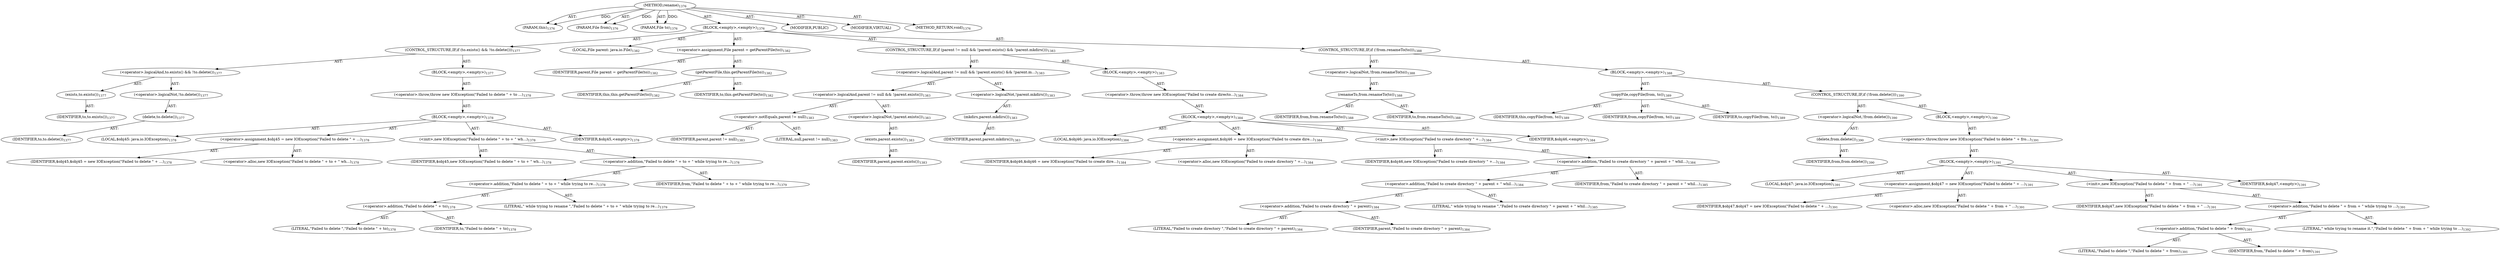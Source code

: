 digraph "rename" {  
"111669149729" [label = <(METHOD,rename)<SUB>1376</SUB>> ]
"115964117015" [label = <(PARAM,this)<SUB>1376</SUB>> ]
"115964117122" [label = <(PARAM,File from)<SUB>1376</SUB>> ]
"115964117123" [label = <(PARAM,File to)<SUB>1376</SUB>> ]
"25769803992" [label = <(BLOCK,&lt;empty&gt;,&lt;empty&gt;)<SUB>1376</SUB>> ]
"47244640392" [label = <(CONTROL_STRUCTURE,IF,if (to.exists() &amp;&amp; !to.delete()))<SUB>1377</SUB>> ]
"30064771862" [label = <(&lt;operator&gt;.logicalAnd,to.exists() &amp;&amp; !to.delete())<SUB>1377</SUB>> ]
"30064771863" [label = <(exists,to.exists())<SUB>1377</SUB>> ]
"68719477528" [label = <(IDENTIFIER,to,to.exists())<SUB>1377</SUB>> ]
"30064771864" [label = <(&lt;operator&gt;.logicalNot,!to.delete())<SUB>1377</SUB>> ]
"30064771865" [label = <(delete,to.delete())<SUB>1377</SUB>> ]
"68719477529" [label = <(IDENTIFIER,to,to.delete())<SUB>1377</SUB>> ]
"25769803993" [label = <(BLOCK,&lt;empty&gt;,&lt;empty&gt;)<SUB>1377</SUB>> ]
"30064771866" [label = <(&lt;operator&gt;.throw,throw new IOException(&quot;Failed to delete &quot; + to ...)<SUB>1378</SUB>> ]
"25769803994" [label = <(BLOCK,&lt;empty&gt;,&lt;empty&gt;)<SUB>1378</SUB>> ]
"94489280633" [label = <(LOCAL,$obj45: java.io.IOException)<SUB>1378</SUB>> ]
"30064771867" [label = <(&lt;operator&gt;.assignment,$obj45 = new IOException(&quot;Failed to delete &quot; + ...)<SUB>1378</SUB>> ]
"68719477530" [label = <(IDENTIFIER,$obj45,$obj45 = new IOException(&quot;Failed to delete &quot; + ...)<SUB>1378</SUB>> ]
"30064771868" [label = <(&lt;operator&gt;.alloc,new IOException(&quot;Failed to delete &quot; + to + &quot; wh...)<SUB>1378</SUB>> ]
"30064771869" [label = <(&lt;init&gt;,new IOException(&quot;Failed to delete &quot; + to + &quot; wh...)<SUB>1378</SUB>> ]
"68719477531" [label = <(IDENTIFIER,$obj45,new IOException(&quot;Failed to delete &quot; + to + &quot; wh...)<SUB>1378</SUB>> ]
"30064771870" [label = <(&lt;operator&gt;.addition,&quot;Failed to delete &quot; + to + &quot; while trying to re...)<SUB>1378</SUB>> ]
"30064771871" [label = <(&lt;operator&gt;.addition,&quot;Failed to delete &quot; + to + &quot; while trying to re...)<SUB>1378</SUB>> ]
"30064771872" [label = <(&lt;operator&gt;.addition,&quot;Failed to delete &quot; + to)<SUB>1378</SUB>> ]
"90194313421" [label = <(LITERAL,&quot;Failed to delete &quot;,&quot;Failed to delete &quot; + to)<SUB>1378</SUB>> ]
"68719477532" [label = <(IDENTIFIER,to,&quot;Failed to delete &quot; + to)<SUB>1378</SUB>> ]
"90194313422" [label = <(LITERAL,&quot; while trying to rename &quot;,&quot;Failed to delete &quot; + to + &quot; while trying to re...)<SUB>1379</SUB>> ]
"68719477533" [label = <(IDENTIFIER,from,&quot;Failed to delete &quot; + to + &quot; while trying to re...)<SUB>1379</SUB>> ]
"68719477534" [label = <(IDENTIFIER,$obj45,&lt;empty&gt;)<SUB>1378</SUB>> ]
"94489280634" [label = <(LOCAL,File parent: java.io.File)<SUB>1382</SUB>> ]
"30064771873" [label = <(&lt;operator&gt;.assignment,File parent = getParentFile(to))<SUB>1382</SUB>> ]
"68719477535" [label = <(IDENTIFIER,parent,File parent = getParentFile(to))<SUB>1382</SUB>> ]
"30064771874" [label = <(getParentFile,this.getParentFile(to))<SUB>1382</SUB>> ]
"68719476764" [label = <(IDENTIFIER,this,this.getParentFile(to))<SUB>1382</SUB>> ]
"68719477536" [label = <(IDENTIFIER,to,this.getParentFile(to))<SUB>1382</SUB>> ]
"47244640393" [label = <(CONTROL_STRUCTURE,IF,if (parent != null &amp;&amp; !parent.exists() &amp;&amp; !parent.mkdirs()))<SUB>1383</SUB>> ]
"30064771875" [label = <(&lt;operator&gt;.logicalAnd,parent != null &amp;&amp; !parent.exists() &amp;&amp; !parent.m...)<SUB>1383</SUB>> ]
"30064771876" [label = <(&lt;operator&gt;.logicalAnd,parent != null &amp;&amp; !parent.exists())<SUB>1383</SUB>> ]
"30064771877" [label = <(&lt;operator&gt;.notEquals,parent != null)<SUB>1383</SUB>> ]
"68719477537" [label = <(IDENTIFIER,parent,parent != null)<SUB>1383</SUB>> ]
"90194313423" [label = <(LITERAL,null,parent != null)<SUB>1383</SUB>> ]
"30064771878" [label = <(&lt;operator&gt;.logicalNot,!parent.exists())<SUB>1383</SUB>> ]
"30064771879" [label = <(exists,parent.exists())<SUB>1383</SUB>> ]
"68719477538" [label = <(IDENTIFIER,parent,parent.exists())<SUB>1383</SUB>> ]
"30064771880" [label = <(&lt;operator&gt;.logicalNot,!parent.mkdirs())<SUB>1383</SUB>> ]
"30064771881" [label = <(mkdirs,parent.mkdirs())<SUB>1383</SUB>> ]
"68719477539" [label = <(IDENTIFIER,parent,parent.mkdirs())<SUB>1383</SUB>> ]
"25769803995" [label = <(BLOCK,&lt;empty&gt;,&lt;empty&gt;)<SUB>1383</SUB>> ]
"30064771882" [label = <(&lt;operator&gt;.throw,throw new IOException(&quot;Failed to create directo...)<SUB>1384</SUB>> ]
"25769803996" [label = <(BLOCK,&lt;empty&gt;,&lt;empty&gt;)<SUB>1384</SUB>> ]
"94489280635" [label = <(LOCAL,$obj46: java.io.IOException)<SUB>1384</SUB>> ]
"30064771883" [label = <(&lt;operator&gt;.assignment,$obj46 = new IOException(&quot;Failed to create dire...)<SUB>1384</SUB>> ]
"68719477540" [label = <(IDENTIFIER,$obj46,$obj46 = new IOException(&quot;Failed to create dire...)<SUB>1384</SUB>> ]
"30064771884" [label = <(&lt;operator&gt;.alloc,new IOException(&quot;Failed to create directory &quot; +...)<SUB>1384</SUB>> ]
"30064771885" [label = <(&lt;init&gt;,new IOException(&quot;Failed to create directory &quot; +...)<SUB>1384</SUB>> ]
"68719477541" [label = <(IDENTIFIER,$obj46,new IOException(&quot;Failed to create directory &quot; +...)<SUB>1384</SUB>> ]
"30064771886" [label = <(&lt;operator&gt;.addition,&quot;Failed to create directory &quot; + parent + &quot; whil...)<SUB>1384</SUB>> ]
"30064771887" [label = <(&lt;operator&gt;.addition,&quot;Failed to create directory &quot; + parent + &quot; whil...)<SUB>1384</SUB>> ]
"30064771888" [label = <(&lt;operator&gt;.addition,&quot;Failed to create directory &quot; + parent)<SUB>1384</SUB>> ]
"90194313424" [label = <(LITERAL,&quot;Failed to create directory &quot;,&quot;Failed to create directory &quot; + parent)<SUB>1384</SUB>> ]
"68719477542" [label = <(IDENTIFIER,parent,&quot;Failed to create directory &quot; + parent)<SUB>1384</SUB>> ]
"90194313425" [label = <(LITERAL,&quot; while trying to rename &quot;,&quot;Failed to create directory &quot; + parent + &quot; whil...)<SUB>1385</SUB>> ]
"68719477543" [label = <(IDENTIFIER,from,&quot;Failed to create directory &quot; + parent + &quot; whil...)<SUB>1385</SUB>> ]
"68719477544" [label = <(IDENTIFIER,$obj46,&lt;empty&gt;)<SUB>1384</SUB>> ]
"47244640394" [label = <(CONTROL_STRUCTURE,IF,if (!from.renameTo(to)))<SUB>1388</SUB>> ]
"30064771889" [label = <(&lt;operator&gt;.logicalNot,!from.renameTo(to))<SUB>1388</SUB>> ]
"30064771890" [label = <(renameTo,from.renameTo(to))<SUB>1388</SUB>> ]
"68719477545" [label = <(IDENTIFIER,from,from.renameTo(to))<SUB>1388</SUB>> ]
"68719477546" [label = <(IDENTIFIER,to,from.renameTo(to))<SUB>1388</SUB>> ]
"25769803997" [label = <(BLOCK,&lt;empty&gt;,&lt;empty&gt;)<SUB>1388</SUB>> ]
"30064771891" [label = <(copyFile,copyFile(from, to))<SUB>1389</SUB>> ]
"68719476765" [label = <(IDENTIFIER,this,copyFile(from, to))<SUB>1389</SUB>> ]
"68719477547" [label = <(IDENTIFIER,from,copyFile(from, to))<SUB>1389</SUB>> ]
"68719477548" [label = <(IDENTIFIER,to,copyFile(from, to))<SUB>1389</SUB>> ]
"47244640395" [label = <(CONTROL_STRUCTURE,IF,if (!from.delete()))<SUB>1390</SUB>> ]
"30064771892" [label = <(&lt;operator&gt;.logicalNot,!from.delete())<SUB>1390</SUB>> ]
"30064771893" [label = <(delete,from.delete())<SUB>1390</SUB>> ]
"68719477549" [label = <(IDENTIFIER,from,from.delete())<SUB>1390</SUB>> ]
"25769803998" [label = <(BLOCK,&lt;empty&gt;,&lt;empty&gt;)<SUB>1390</SUB>> ]
"30064771894" [label = <(&lt;operator&gt;.throw,throw new IOException(&quot;Failed to delete &quot; + fro...)<SUB>1391</SUB>> ]
"25769803999" [label = <(BLOCK,&lt;empty&gt;,&lt;empty&gt;)<SUB>1391</SUB>> ]
"94489280636" [label = <(LOCAL,$obj47: java.io.IOException)<SUB>1391</SUB>> ]
"30064771895" [label = <(&lt;operator&gt;.assignment,$obj47 = new IOException(&quot;Failed to delete &quot; + ...)<SUB>1391</SUB>> ]
"68719477550" [label = <(IDENTIFIER,$obj47,$obj47 = new IOException(&quot;Failed to delete &quot; + ...)<SUB>1391</SUB>> ]
"30064771896" [label = <(&lt;operator&gt;.alloc,new IOException(&quot;Failed to delete &quot; + from + &quot; ...)<SUB>1391</SUB>> ]
"30064771897" [label = <(&lt;init&gt;,new IOException(&quot;Failed to delete &quot; + from + &quot; ...)<SUB>1391</SUB>> ]
"68719477551" [label = <(IDENTIFIER,$obj47,new IOException(&quot;Failed to delete &quot; + from + &quot; ...)<SUB>1391</SUB>> ]
"30064771898" [label = <(&lt;operator&gt;.addition,&quot;Failed to delete &quot; + from + &quot; while trying to ...)<SUB>1391</SUB>> ]
"30064771899" [label = <(&lt;operator&gt;.addition,&quot;Failed to delete &quot; + from)<SUB>1391</SUB>> ]
"90194313426" [label = <(LITERAL,&quot;Failed to delete &quot;,&quot;Failed to delete &quot; + from)<SUB>1391</SUB>> ]
"68719477552" [label = <(IDENTIFIER,from,&quot;Failed to delete &quot; + from)<SUB>1391</SUB>> ]
"90194313427" [label = <(LITERAL,&quot; while trying to rename it.&quot;,&quot;Failed to delete &quot; + from + &quot; while trying to ...)<SUB>1392</SUB>> ]
"68719477553" [label = <(IDENTIFIER,$obj47,&lt;empty&gt;)<SUB>1391</SUB>> ]
"133143986259" [label = <(MODIFIER,PUBLIC)> ]
"133143986260" [label = <(MODIFIER,VIRTUAL)> ]
"128849018913" [label = <(METHOD_RETURN,void)<SUB>1376</SUB>> ]
  "111669149729" -> "115964117015"  [ label = "AST: "] 
  "111669149729" -> "115964117122"  [ label = "AST: "] 
  "111669149729" -> "115964117123"  [ label = "AST: "] 
  "111669149729" -> "25769803992"  [ label = "AST: "] 
  "111669149729" -> "133143986259"  [ label = "AST: "] 
  "111669149729" -> "133143986260"  [ label = "AST: "] 
  "111669149729" -> "128849018913"  [ label = "AST: "] 
  "25769803992" -> "47244640392"  [ label = "AST: "] 
  "25769803992" -> "94489280634"  [ label = "AST: "] 
  "25769803992" -> "30064771873"  [ label = "AST: "] 
  "25769803992" -> "47244640393"  [ label = "AST: "] 
  "25769803992" -> "47244640394"  [ label = "AST: "] 
  "47244640392" -> "30064771862"  [ label = "AST: "] 
  "47244640392" -> "25769803993"  [ label = "AST: "] 
  "30064771862" -> "30064771863"  [ label = "AST: "] 
  "30064771862" -> "30064771864"  [ label = "AST: "] 
  "30064771863" -> "68719477528"  [ label = "AST: "] 
  "30064771864" -> "30064771865"  [ label = "AST: "] 
  "30064771865" -> "68719477529"  [ label = "AST: "] 
  "25769803993" -> "30064771866"  [ label = "AST: "] 
  "30064771866" -> "25769803994"  [ label = "AST: "] 
  "25769803994" -> "94489280633"  [ label = "AST: "] 
  "25769803994" -> "30064771867"  [ label = "AST: "] 
  "25769803994" -> "30064771869"  [ label = "AST: "] 
  "25769803994" -> "68719477534"  [ label = "AST: "] 
  "30064771867" -> "68719477530"  [ label = "AST: "] 
  "30064771867" -> "30064771868"  [ label = "AST: "] 
  "30064771869" -> "68719477531"  [ label = "AST: "] 
  "30064771869" -> "30064771870"  [ label = "AST: "] 
  "30064771870" -> "30064771871"  [ label = "AST: "] 
  "30064771870" -> "68719477533"  [ label = "AST: "] 
  "30064771871" -> "30064771872"  [ label = "AST: "] 
  "30064771871" -> "90194313422"  [ label = "AST: "] 
  "30064771872" -> "90194313421"  [ label = "AST: "] 
  "30064771872" -> "68719477532"  [ label = "AST: "] 
  "30064771873" -> "68719477535"  [ label = "AST: "] 
  "30064771873" -> "30064771874"  [ label = "AST: "] 
  "30064771874" -> "68719476764"  [ label = "AST: "] 
  "30064771874" -> "68719477536"  [ label = "AST: "] 
  "47244640393" -> "30064771875"  [ label = "AST: "] 
  "47244640393" -> "25769803995"  [ label = "AST: "] 
  "30064771875" -> "30064771876"  [ label = "AST: "] 
  "30064771875" -> "30064771880"  [ label = "AST: "] 
  "30064771876" -> "30064771877"  [ label = "AST: "] 
  "30064771876" -> "30064771878"  [ label = "AST: "] 
  "30064771877" -> "68719477537"  [ label = "AST: "] 
  "30064771877" -> "90194313423"  [ label = "AST: "] 
  "30064771878" -> "30064771879"  [ label = "AST: "] 
  "30064771879" -> "68719477538"  [ label = "AST: "] 
  "30064771880" -> "30064771881"  [ label = "AST: "] 
  "30064771881" -> "68719477539"  [ label = "AST: "] 
  "25769803995" -> "30064771882"  [ label = "AST: "] 
  "30064771882" -> "25769803996"  [ label = "AST: "] 
  "25769803996" -> "94489280635"  [ label = "AST: "] 
  "25769803996" -> "30064771883"  [ label = "AST: "] 
  "25769803996" -> "30064771885"  [ label = "AST: "] 
  "25769803996" -> "68719477544"  [ label = "AST: "] 
  "30064771883" -> "68719477540"  [ label = "AST: "] 
  "30064771883" -> "30064771884"  [ label = "AST: "] 
  "30064771885" -> "68719477541"  [ label = "AST: "] 
  "30064771885" -> "30064771886"  [ label = "AST: "] 
  "30064771886" -> "30064771887"  [ label = "AST: "] 
  "30064771886" -> "68719477543"  [ label = "AST: "] 
  "30064771887" -> "30064771888"  [ label = "AST: "] 
  "30064771887" -> "90194313425"  [ label = "AST: "] 
  "30064771888" -> "90194313424"  [ label = "AST: "] 
  "30064771888" -> "68719477542"  [ label = "AST: "] 
  "47244640394" -> "30064771889"  [ label = "AST: "] 
  "47244640394" -> "25769803997"  [ label = "AST: "] 
  "30064771889" -> "30064771890"  [ label = "AST: "] 
  "30064771890" -> "68719477545"  [ label = "AST: "] 
  "30064771890" -> "68719477546"  [ label = "AST: "] 
  "25769803997" -> "30064771891"  [ label = "AST: "] 
  "25769803997" -> "47244640395"  [ label = "AST: "] 
  "30064771891" -> "68719476765"  [ label = "AST: "] 
  "30064771891" -> "68719477547"  [ label = "AST: "] 
  "30064771891" -> "68719477548"  [ label = "AST: "] 
  "47244640395" -> "30064771892"  [ label = "AST: "] 
  "47244640395" -> "25769803998"  [ label = "AST: "] 
  "30064771892" -> "30064771893"  [ label = "AST: "] 
  "30064771893" -> "68719477549"  [ label = "AST: "] 
  "25769803998" -> "30064771894"  [ label = "AST: "] 
  "30064771894" -> "25769803999"  [ label = "AST: "] 
  "25769803999" -> "94489280636"  [ label = "AST: "] 
  "25769803999" -> "30064771895"  [ label = "AST: "] 
  "25769803999" -> "30064771897"  [ label = "AST: "] 
  "25769803999" -> "68719477553"  [ label = "AST: "] 
  "30064771895" -> "68719477550"  [ label = "AST: "] 
  "30064771895" -> "30064771896"  [ label = "AST: "] 
  "30064771897" -> "68719477551"  [ label = "AST: "] 
  "30064771897" -> "30064771898"  [ label = "AST: "] 
  "30064771898" -> "30064771899"  [ label = "AST: "] 
  "30064771898" -> "90194313427"  [ label = "AST: "] 
  "30064771899" -> "90194313426"  [ label = "AST: "] 
  "30064771899" -> "68719477552"  [ label = "AST: "] 
  "111669149729" -> "115964117015"  [ label = "DDG: "] 
  "111669149729" -> "115964117122"  [ label = "DDG: "] 
  "111669149729" -> "115964117123"  [ label = "DDG: "] 
}
